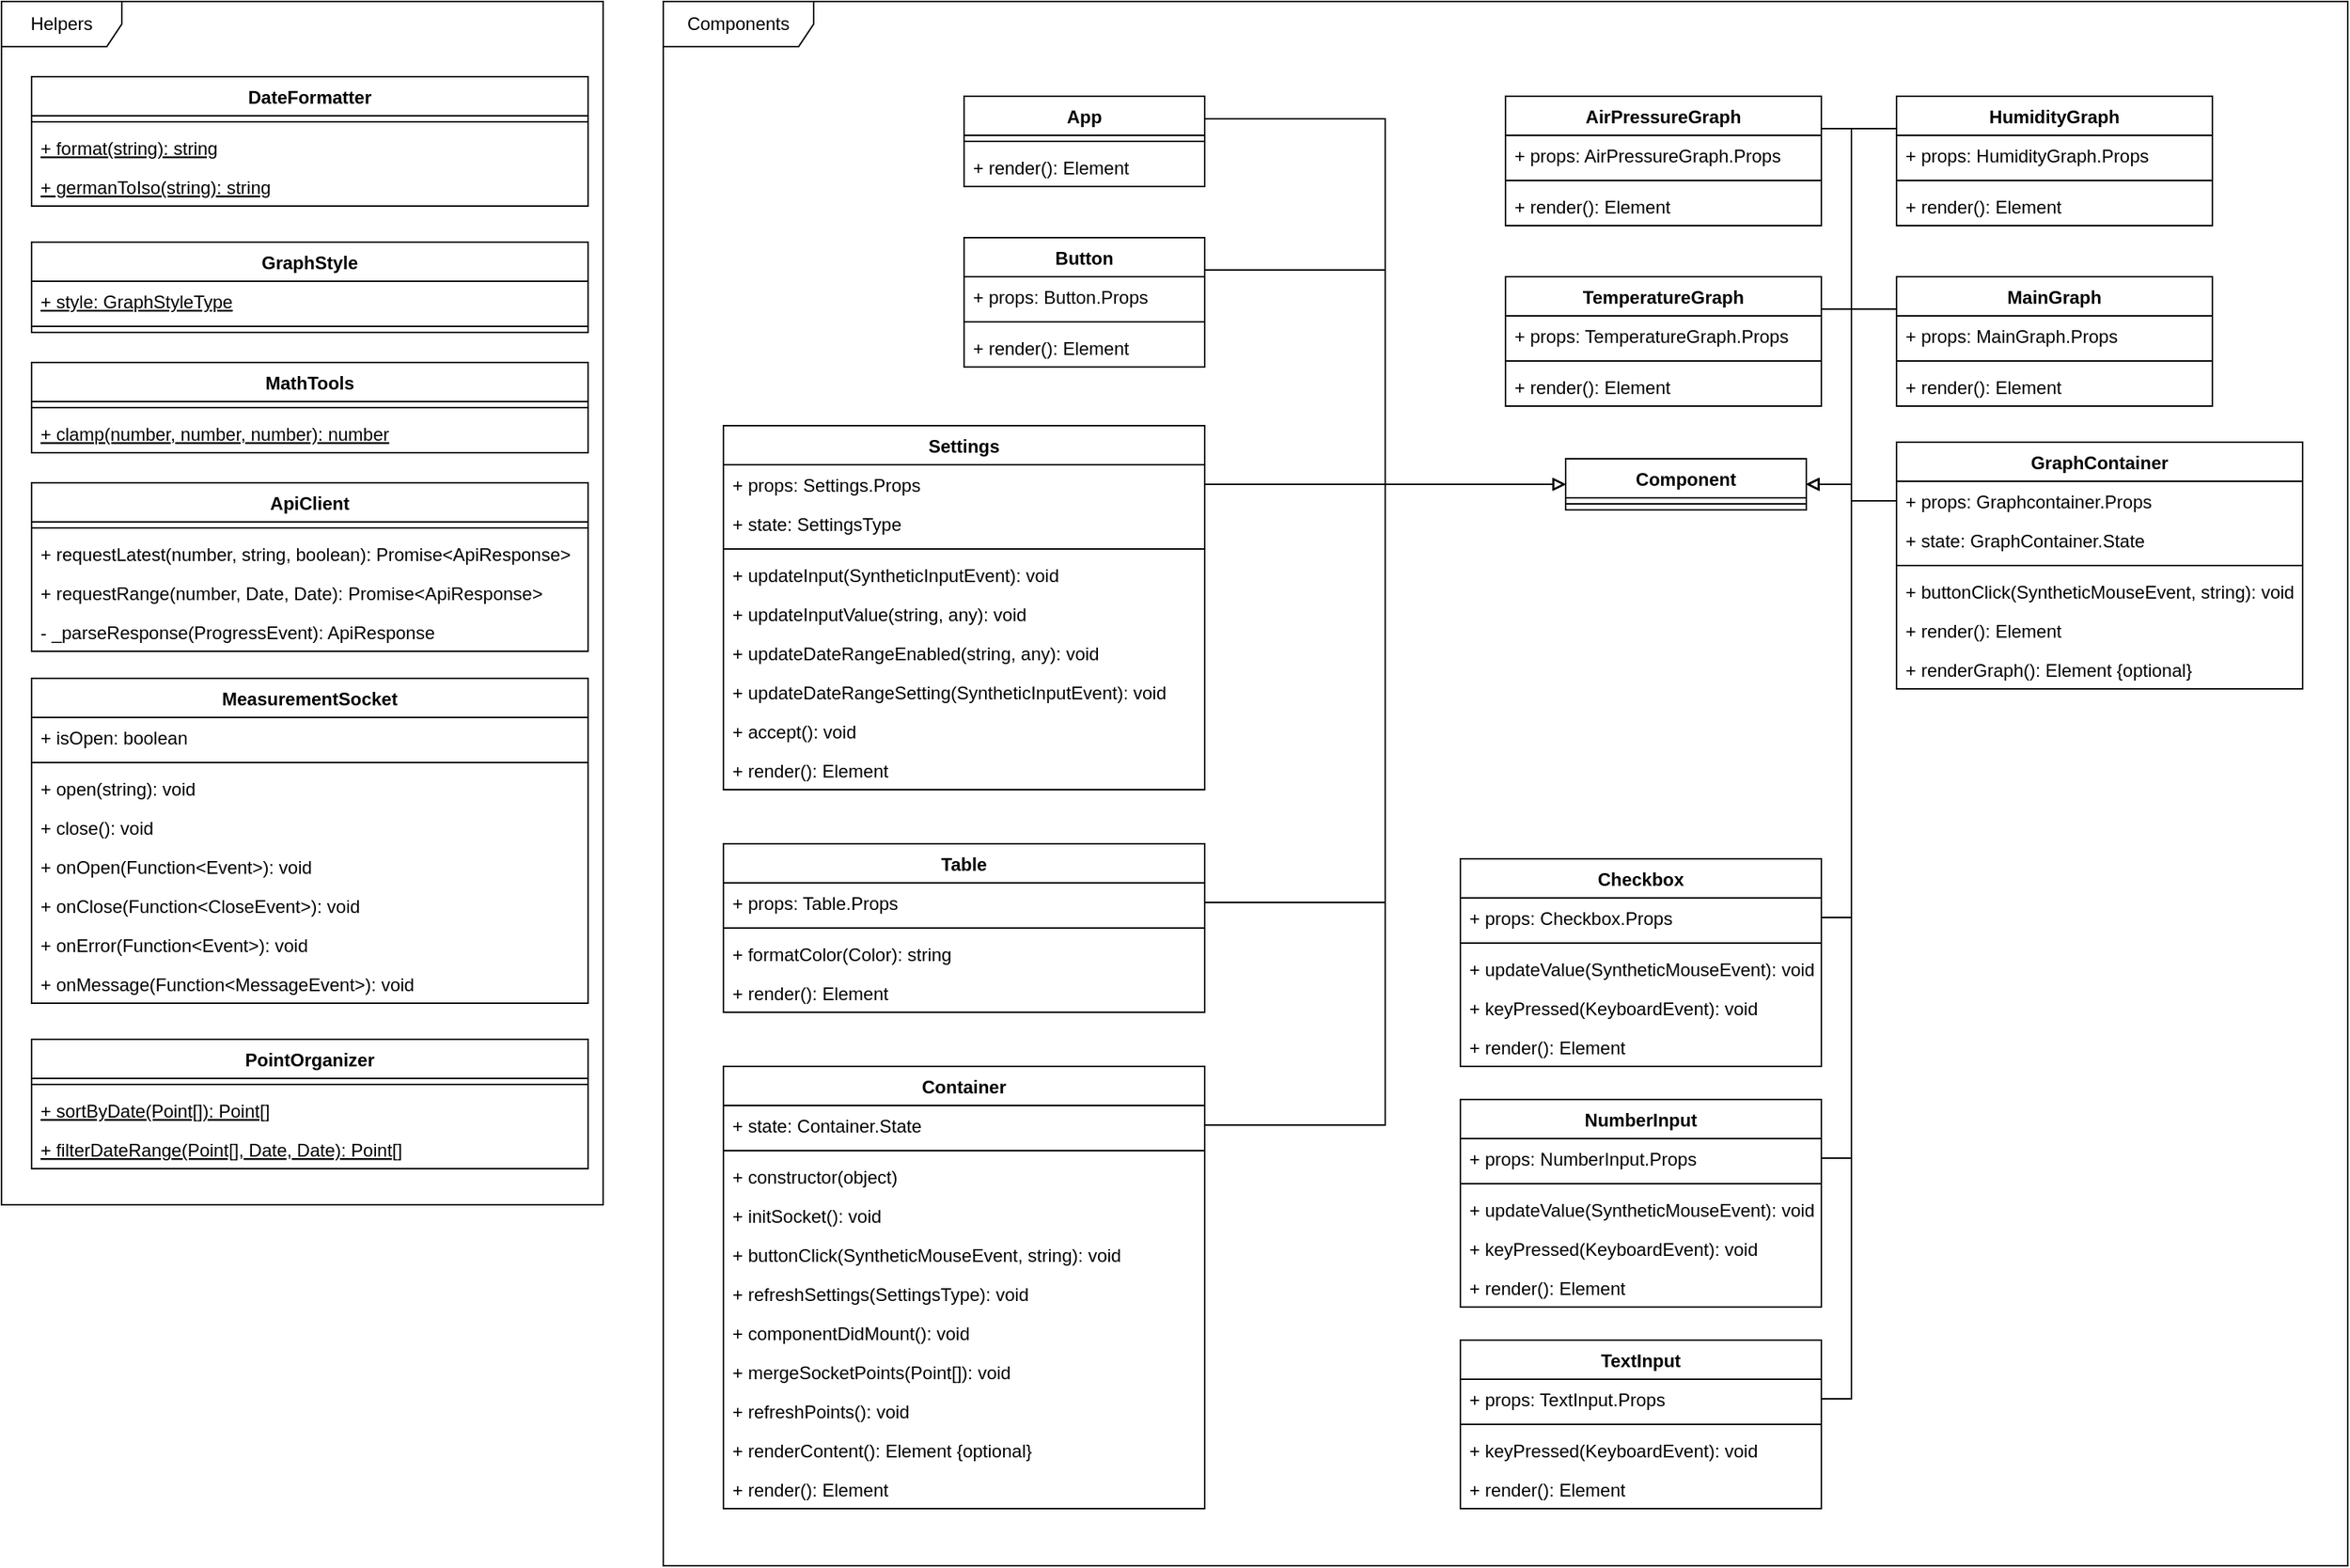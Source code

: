 <mxfile version="12.4.2" type="device" pages="1"><diagram id="Y5JDk1X9s7kf-ZVF8cac" name="Page-1"><mxGraphModel dx="1673" dy="992" grid="1" gridSize="10" guides="1" tooltips="1" connect="1" arrows="1" fold="1" page="1" pageScale="1" pageWidth="827" pageHeight="1169" math="0" shadow="0"><root><mxCell id="0"/><mxCell id="1" parent="0"/><mxCell id="gmpoMvzD34xfM6ZHjGDd-122" value="Components" style="shape=umlFrame;whiteSpace=wrap;html=1;width=100;height=30;" parent="1" vertex="1"><mxGeometry x="480" y="40" width="1120" height="1040" as="geometry"/></mxCell><mxCell id="DMxlFu4Lc_HqKLBhKzL7-1" value="Helpers" style="shape=umlFrame;whiteSpace=wrap;html=1;width=80;height=30;" parent="1" vertex="1"><mxGeometry x="40" y="40" width="400" height="800" as="geometry"/></mxCell><mxCell id="DMxlFu4Lc_HqKLBhKzL7-2" value="ApiClient" style="swimlane;fontStyle=1;align=center;verticalAlign=top;childLayout=stackLayout;horizontal=1;startSize=26;horizontalStack=0;resizeParent=1;resizeParentMax=0;resizeLast=0;collapsible=1;marginBottom=0;" parent="1" vertex="1"><mxGeometry x="60" y="360" width="370" height="112" as="geometry"/></mxCell><mxCell id="DMxlFu4Lc_HqKLBhKzL7-4" value="" style="line;strokeWidth=1;fillColor=none;align=left;verticalAlign=middle;spacingTop=-1;spacingLeft=3;spacingRight=3;rotatable=0;labelPosition=right;points=[];portConstraint=eastwest;" parent="DMxlFu4Lc_HqKLBhKzL7-2" vertex="1"><mxGeometry y="26" width="370" height="8" as="geometry"/></mxCell><mxCell id="DMxlFu4Lc_HqKLBhKzL7-5" value="+ requestLatest(number, string, boolean): Promise&lt;ApiResponse&gt;" style="text;strokeColor=none;fillColor=none;align=left;verticalAlign=top;spacingLeft=4;spacingRight=4;overflow=hidden;rotatable=0;points=[[0,0.5],[1,0.5]];portConstraint=eastwest;" parent="DMxlFu4Lc_HqKLBhKzL7-2" vertex="1"><mxGeometry y="34" width="370" height="26" as="geometry"/></mxCell><mxCell id="gmpoMvzD34xfM6ZHjGDd-1" value="+ requestRange(number, Date, Date): Promise&lt;ApiResponse&gt;" style="text;strokeColor=none;fillColor=none;align=left;verticalAlign=top;spacingLeft=4;spacingRight=4;overflow=hidden;rotatable=0;points=[[0,0.5],[1,0.5]];portConstraint=eastwest;" parent="DMxlFu4Lc_HqKLBhKzL7-2" vertex="1"><mxGeometry y="60" width="370" height="26" as="geometry"/></mxCell><mxCell id="DMxlFu4Lc_HqKLBhKzL7-6" value="- _parseResponse(ProgressEvent): ApiResponse" style="text;strokeColor=none;fillColor=none;align=left;verticalAlign=top;spacingLeft=4;spacingRight=4;overflow=hidden;rotatable=0;points=[[0,0.5],[1,0.5]];portConstraint=eastwest;" parent="DMxlFu4Lc_HqKLBhKzL7-2" vertex="1"><mxGeometry y="86" width="370" height="26" as="geometry"/></mxCell><mxCell id="DMxlFu4Lc_HqKLBhKzL7-7" value="DateFormatter" style="swimlane;fontStyle=1;align=center;verticalAlign=top;childLayout=stackLayout;horizontal=1;startSize=26;horizontalStack=0;resizeParent=1;resizeParentMax=0;resizeLast=0;collapsible=1;marginBottom=0;" parent="1" vertex="1"><mxGeometry x="60" y="90" width="370" height="86" as="geometry"/></mxCell><mxCell id="DMxlFu4Lc_HqKLBhKzL7-8" value="" style="line;strokeWidth=1;fillColor=none;align=left;verticalAlign=middle;spacingTop=-1;spacingLeft=3;spacingRight=3;rotatable=0;labelPosition=right;points=[];portConstraint=eastwest;" parent="DMxlFu4Lc_HqKLBhKzL7-7" vertex="1"><mxGeometry y="26" width="370" height="8" as="geometry"/></mxCell><mxCell id="DMxlFu4Lc_HqKLBhKzL7-9" value="+ format(string): string" style="text;strokeColor=none;fillColor=none;align=left;verticalAlign=top;spacingLeft=4;spacingRight=4;overflow=hidden;rotatable=0;points=[[0,0.5],[1,0.5]];portConstraint=eastwest;fontStyle=4" parent="DMxlFu4Lc_HqKLBhKzL7-7" vertex="1"><mxGeometry y="34" width="370" height="26" as="geometry"/></mxCell><mxCell id="Iadc2TADPZx66flBEOhy-1" value="+ germanToIso(string): string" style="text;strokeColor=none;fillColor=none;align=left;verticalAlign=top;spacingLeft=4;spacingRight=4;overflow=hidden;rotatable=0;points=[[0,0.5],[1,0.5]];portConstraint=eastwest;fontStyle=4" parent="DMxlFu4Lc_HqKLBhKzL7-7" vertex="1"><mxGeometry y="60" width="370" height="26" as="geometry"/></mxCell><mxCell id="DMxlFu4Lc_HqKLBhKzL7-11" value="GraphStyle" style="swimlane;fontStyle=1;align=center;verticalAlign=top;childLayout=stackLayout;horizontal=1;startSize=26;horizontalStack=0;resizeParent=1;resizeParentMax=0;resizeLast=0;collapsible=1;marginBottom=0;" parent="1" vertex="1"><mxGeometry x="60" y="200" width="370" height="60" as="geometry"/></mxCell><mxCell id="DMxlFu4Lc_HqKLBhKzL7-13" value="+ style: GraphStyleType" style="text;strokeColor=none;fillColor=none;align=left;verticalAlign=top;spacingLeft=4;spacingRight=4;overflow=hidden;rotatable=0;points=[[0,0.5],[1,0.5]];portConstraint=eastwest;fontStyle=4" parent="DMxlFu4Lc_HqKLBhKzL7-11" vertex="1"><mxGeometry y="26" width="370" height="26" as="geometry"/></mxCell><mxCell id="DMxlFu4Lc_HqKLBhKzL7-12" value="" style="line;strokeWidth=1;fillColor=none;align=left;verticalAlign=middle;spacingTop=-1;spacingLeft=3;spacingRight=3;rotatable=0;labelPosition=right;points=[];portConstraint=eastwest;" parent="DMxlFu4Lc_HqKLBhKzL7-11" vertex="1"><mxGeometry y="52" width="370" height="8" as="geometry"/></mxCell><mxCell id="DMxlFu4Lc_HqKLBhKzL7-14" value="MathTools" style="swimlane;fontStyle=1;align=center;verticalAlign=top;childLayout=stackLayout;horizontal=1;startSize=26;horizontalStack=0;resizeParent=1;resizeParentMax=0;resizeLast=0;collapsible=1;marginBottom=0;" parent="1" vertex="1"><mxGeometry x="60" y="280" width="370" height="60" as="geometry"/></mxCell><mxCell id="DMxlFu4Lc_HqKLBhKzL7-16" value="" style="line;strokeWidth=1;fillColor=none;align=left;verticalAlign=middle;spacingTop=-1;spacingLeft=3;spacingRight=3;rotatable=0;labelPosition=right;points=[];portConstraint=eastwest;" parent="DMxlFu4Lc_HqKLBhKzL7-14" vertex="1"><mxGeometry y="26" width="370" height="8" as="geometry"/></mxCell><mxCell id="DMxlFu4Lc_HqKLBhKzL7-15" value="+ clamp(number, number, number): number" style="text;strokeColor=none;fillColor=none;align=left;verticalAlign=top;spacingLeft=4;spacingRight=4;overflow=hidden;rotatable=0;points=[[0,0.5],[1,0.5]];portConstraint=eastwest;fontStyle=4" parent="DMxlFu4Lc_HqKLBhKzL7-14" vertex="1"><mxGeometry y="34" width="370" height="26" as="geometry"/></mxCell><mxCell id="DMxlFu4Lc_HqKLBhKzL7-17" value="MeasurementSocket" style="swimlane;fontStyle=1;align=center;verticalAlign=top;childLayout=stackLayout;horizontal=1;startSize=26;horizontalStack=0;resizeParent=1;resizeParentMax=0;resizeLast=0;collapsible=1;marginBottom=0;" parent="1" vertex="1"><mxGeometry x="60" y="490" width="370" height="216" as="geometry"/></mxCell><mxCell id="DMxlFu4Lc_HqKLBhKzL7-21" value="+ isOpen: boolean" style="text;strokeColor=none;fillColor=none;align=left;verticalAlign=top;spacingLeft=4;spacingRight=4;overflow=hidden;rotatable=0;points=[[0,0.5],[1,0.5]];portConstraint=eastwest;" parent="DMxlFu4Lc_HqKLBhKzL7-17" vertex="1"><mxGeometry y="26" width="370" height="26" as="geometry"/></mxCell><mxCell id="DMxlFu4Lc_HqKLBhKzL7-18" value="" style="line;strokeWidth=1;fillColor=none;align=left;verticalAlign=middle;spacingTop=-1;spacingLeft=3;spacingRight=3;rotatable=0;labelPosition=right;points=[];portConstraint=eastwest;" parent="DMxlFu4Lc_HqKLBhKzL7-17" vertex="1"><mxGeometry y="52" width="370" height="8" as="geometry"/></mxCell><mxCell id="DMxlFu4Lc_HqKLBhKzL7-19" value="+ open(string): void" style="text;strokeColor=none;fillColor=none;align=left;verticalAlign=top;spacingLeft=4;spacingRight=4;overflow=hidden;rotatable=0;points=[[0,0.5],[1,0.5]];portConstraint=eastwest;" parent="DMxlFu4Lc_HqKLBhKzL7-17" vertex="1"><mxGeometry y="60" width="370" height="26" as="geometry"/></mxCell><mxCell id="DMxlFu4Lc_HqKLBhKzL7-20" value="+ close(): void" style="text;strokeColor=none;fillColor=none;align=left;verticalAlign=top;spacingLeft=4;spacingRight=4;overflow=hidden;rotatable=0;points=[[0,0.5],[1,0.5]];portConstraint=eastwest;" parent="DMxlFu4Lc_HqKLBhKzL7-17" vertex="1"><mxGeometry y="86" width="370" height="26" as="geometry"/></mxCell><mxCell id="DMxlFu4Lc_HqKLBhKzL7-22" value="+ onOpen(Function&lt;Event&gt;): void" style="text;strokeColor=none;fillColor=none;align=left;verticalAlign=top;spacingLeft=4;spacingRight=4;overflow=hidden;rotatable=0;points=[[0,0.5],[1,0.5]];portConstraint=eastwest;" parent="DMxlFu4Lc_HqKLBhKzL7-17" vertex="1"><mxGeometry y="112" width="370" height="26" as="geometry"/></mxCell><mxCell id="DMxlFu4Lc_HqKLBhKzL7-26" value="+ onClose(Function&lt;CloseEvent&gt;): void" style="text;strokeColor=none;fillColor=none;align=left;verticalAlign=top;spacingLeft=4;spacingRight=4;overflow=hidden;rotatable=0;points=[[0,0.5],[1,0.5]];portConstraint=eastwest;" parent="DMxlFu4Lc_HqKLBhKzL7-17" vertex="1"><mxGeometry y="138" width="370" height="26" as="geometry"/></mxCell><mxCell id="DMxlFu4Lc_HqKLBhKzL7-27" value="+ onError(Function&lt;Event&gt;): void" style="text;strokeColor=none;fillColor=none;align=left;verticalAlign=top;spacingLeft=4;spacingRight=4;overflow=hidden;rotatable=0;points=[[0,0.5],[1,0.5]];portConstraint=eastwest;" parent="DMxlFu4Lc_HqKLBhKzL7-17" vertex="1"><mxGeometry y="164" width="370" height="26" as="geometry"/></mxCell><mxCell id="DMxlFu4Lc_HqKLBhKzL7-28" value="+ onMessage(Function&lt;MessageEvent&gt;): void" style="text;strokeColor=none;fillColor=none;align=left;verticalAlign=top;spacingLeft=4;spacingRight=4;overflow=hidden;rotatable=0;points=[[0,0.5],[1,0.5]];portConstraint=eastwest;" parent="DMxlFu4Lc_HqKLBhKzL7-17" vertex="1"><mxGeometry y="190" width="370" height="26" as="geometry"/></mxCell><mxCell id="Iadc2TADPZx66flBEOhy-2" value="PointOrganizer" style="swimlane;fontStyle=1;align=center;verticalAlign=top;childLayout=stackLayout;horizontal=1;startSize=26;horizontalStack=0;resizeParent=1;resizeParentMax=0;resizeLast=0;collapsible=1;marginBottom=0;" parent="1" vertex="1"><mxGeometry x="60" y="730" width="370" height="86" as="geometry"/></mxCell><mxCell id="Iadc2TADPZx66flBEOhy-4" value="" style="line;strokeWidth=1;fillColor=none;align=left;verticalAlign=middle;spacingTop=-1;spacingLeft=3;spacingRight=3;rotatable=0;labelPosition=right;points=[];portConstraint=eastwest;" parent="Iadc2TADPZx66flBEOhy-2" vertex="1"><mxGeometry y="26" width="370" height="8" as="geometry"/></mxCell><mxCell id="Iadc2TADPZx66flBEOhy-6" value="+ sortByDate(Point[]): Point[]" style="text;strokeColor=none;fillColor=none;align=left;verticalAlign=top;spacingLeft=4;spacingRight=4;overflow=hidden;rotatable=0;points=[[0,0.5],[1,0.5]];portConstraint=eastwest;fontStyle=4" parent="Iadc2TADPZx66flBEOhy-2" vertex="1"><mxGeometry y="34" width="370" height="26" as="geometry"/></mxCell><mxCell id="Iadc2TADPZx66flBEOhy-5" value="+ filterDateRange(Point[], Date, Date): Point[]" style="text;strokeColor=none;fillColor=none;align=left;verticalAlign=top;spacingLeft=4;spacingRight=4;overflow=hidden;rotatable=0;points=[[0,0.5],[1,0.5]];portConstraint=eastwest;fontStyle=4" parent="Iadc2TADPZx66flBEOhy-2" vertex="1"><mxGeometry y="60" width="370" height="26" as="geometry"/></mxCell><mxCell id="gmpoMvzD34xfM6ZHjGDd-126" style="edgeStyle=orthogonalEdgeStyle;rounded=0;orthogonalLoop=1;jettySize=auto;html=1;exitX=1;exitY=0.25;exitDx=0;exitDy=0;entryX=0;entryY=0.5;entryDx=0;entryDy=0;endArrow=block;endFill=0;" parent="1" source="gmpoMvzD34xfM6ZHjGDd-3" target="gmpoMvzD34xfM6ZHjGDd-11" edge="1"><mxGeometry relative="1" as="geometry"/></mxCell><mxCell id="gmpoMvzD34xfM6ZHjGDd-3" value="App" style="swimlane;fontStyle=1;align=center;verticalAlign=top;childLayout=stackLayout;horizontal=1;startSize=26;horizontalStack=0;resizeParent=1;resizeParentMax=0;resizeLast=0;collapsible=1;marginBottom=0;" parent="1" vertex="1"><mxGeometry x="680" y="103" width="160" height="60" as="geometry"/></mxCell><mxCell id="gmpoMvzD34xfM6ZHjGDd-5" value="" style="line;strokeWidth=1;fillColor=none;align=left;verticalAlign=middle;spacingTop=-1;spacingLeft=3;spacingRight=3;rotatable=0;labelPosition=right;points=[];portConstraint=eastwest;" parent="gmpoMvzD34xfM6ZHjGDd-3" vertex="1"><mxGeometry y="26" width="160" height="8" as="geometry"/></mxCell><mxCell id="gmpoMvzD34xfM6ZHjGDd-6" value="+ render(): Element" style="text;strokeColor=none;fillColor=none;align=left;verticalAlign=top;spacingLeft=4;spacingRight=4;overflow=hidden;rotatable=0;points=[[0,0.5],[1,0.5]];portConstraint=eastwest;" parent="gmpoMvzD34xfM6ZHjGDd-3" vertex="1"><mxGeometry y="34" width="160" height="26" as="geometry"/></mxCell><mxCell id="gmpoMvzD34xfM6ZHjGDd-11" value="Component" style="swimlane;fontStyle=1;align=center;verticalAlign=top;childLayout=stackLayout;horizontal=1;startSize=26;horizontalStack=0;resizeParent=1;resizeParentMax=0;resizeLast=0;collapsible=1;marginBottom=0;" parent="1" vertex="1"><mxGeometry x="1080" y="344" width="160" height="34" as="geometry"/></mxCell><mxCell id="gmpoMvzD34xfM6ZHjGDd-13" value="" style="line;strokeWidth=1;fillColor=none;align=left;verticalAlign=middle;spacingTop=-1;spacingLeft=3;spacingRight=3;rotatable=0;labelPosition=right;points=[];portConstraint=eastwest;" parent="gmpoMvzD34xfM6ZHjGDd-11" vertex="1"><mxGeometry y="26" width="160" height="8" as="geometry"/></mxCell><mxCell id="gmpoMvzD34xfM6ZHjGDd-127" style="edgeStyle=orthogonalEdgeStyle;rounded=0;orthogonalLoop=1;jettySize=auto;html=1;exitX=1;exitY=0.25;exitDx=0;exitDy=0;entryX=0;entryY=0.5;entryDx=0;entryDy=0;endArrow=block;endFill=0;" parent="1" source="gmpoMvzD34xfM6ZHjGDd-7" target="gmpoMvzD34xfM6ZHjGDd-11" edge="1"><mxGeometry relative="1" as="geometry"/></mxCell><mxCell id="gmpoMvzD34xfM6ZHjGDd-7" value="Button" style="swimlane;fontStyle=1;align=center;verticalAlign=top;childLayout=stackLayout;horizontal=1;startSize=26;horizontalStack=0;resizeParent=1;resizeParentMax=0;resizeLast=0;collapsible=1;marginBottom=0;" parent="1" vertex="1"><mxGeometry x="680" y="197" width="160" height="86" as="geometry"/></mxCell><mxCell id="gmpoMvzD34xfM6ZHjGDd-8" value="+ props: Button.Props" style="text;strokeColor=none;fillColor=none;align=left;verticalAlign=top;spacingLeft=4;spacingRight=4;overflow=hidden;rotatable=0;points=[[0,0.5],[1,0.5]];portConstraint=eastwest;" parent="gmpoMvzD34xfM6ZHjGDd-7" vertex="1"><mxGeometry y="26" width="160" height="26" as="geometry"/></mxCell><mxCell id="gmpoMvzD34xfM6ZHjGDd-9" value="" style="line;strokeWidth=1;fillColor=none;align=left;verticalAlign=middle;spacingTop=-1;spacingLeft=3;spacingRight=3;rotatable=0;labelPosition=right;points=[];portConstraint=eastwest;" parent="gmpoMvzD34xfM6ZHjGDd-7" vertex="1"><mxGeometry y="52" width="160" height="8" as="geometry"/></mxCell><mxCell id="gmpoMvzD34xfM6ZHjGDd-10" value="+ render(): Element" style="text;strokeColor=none;fillColor=none;align=left;verticalAlign=top;spacingLeft=4;spacingRight=4;overflow=hidden;rotatable=0;points=[[0,0.5],[1,0.5]];portConstraint=eastwest;" parent="gmpoMvzD34xfM6ZHjGDd-7" vertex="1"><mxGeometry y="60" width="160" height="26" as="geometry"/></mxCell><mxCell id="gmpoMvzD34xfM6ZHjGDd-22" value="Settings" style="swimlane;fontStyle=1;align=center;verticalAlign=top;childLayout=stackLayout;horizontal=1;startSize=26;horizontalStack=0;resizeParent=1;resizeParentMax=0;resizeLast=0;collapsible=1;marginBottom=0;" parent="1" vertex="1"><mxGeometry x="520" y="322" width="320" height="242" as="geometry"/></mxCell><mxCell id="gmpoMvzD34xfM6ZHjGDd-23" value="+ props: Settings.Props" style="text;strokeColor=none;fillColor=none;align=left;verticalAlign=top;spacingLeft=4;spacingRight=4;overflow=hidden;rotatable=0;points=[[0,0.5],[1,0.5]];portConstraint=eastwest;" parent="gmpoMvzD34xfM6ZHjGDd-22" vertex="1"><mxGeometry y="26" width="320" height="26" as="geometry"/></mxCell><mxCell id="gmpoMvzD34xfM6ZHjGDd-26" value="+ state: SettingsType" style="text;strokeColor=none;fillColor=none;align=left;verticalAlign=top;spacingLeft=4;spacingRight=4;overflow=hidden;rotatable=0;points=[[0,0.5],[1,0.5]];portConstraint=eastwest;" parent="gmpoMvzD34xfM6ZHjGDd-22" vertex="1"><mxGeometry y="52" width="320" height="26" as="geometry"/></mxCell><mxCell id="gmpoMvzD34xfM6ZHjGDd-24" value="" style="line;strokeWidth=1;fillColor=none;align=left;verticalAlign=middle;spacingTop=-1;spacingLeft=3;spacingRight=3;rotatable=0;labelPosition=right;points=[];portConstraint=eastwest;" parent="gmpoMvzD34xfM6ZHjGDd-22" vertex="1"><mxGeometry y="78" width="320" height="8" as="geometry"/></mxCell><mxCell id="gmpoMvzD34xfM6ZHjGDd-25" value="+ updateInput(SyntheticInputEvent): void" style="text;strokeColor=none;fillColor=none;align=left;verticalAlign=top;spacingLeft=4;spacingRight=4;overflow=hidden;rotatable=0;points=[[0,0.5],[1,0.5]];portConstraint=eastwest;" parent="gmpoMvzD34xfM6ZHjGDd-22" vertex="1"><mxGeometry y="86" width="320" height="26" as="geometry"/></mxCell><mxCell id="gmpoMvzD34xfM6ZHjGDd-81" value="+ updateInputValue(string, any): void" style="text;strokeColor=none;fillColor=none;align=left;verticalAlign=top;spacingLeft=4;spacingRight=4;overflow=hidden;rotatable=0;points=[[0,0.5],[1,0.5]];portConstraint=eastwest;" parent="gmpoMvzD34xfM6ZHjGDd-22" vertex="1"><mxGeometry y="112" width="320" height="26" as="geometry"/></mxCell><mxCell id="gmpoMvzD34xfM6ZHjGDd-82" value="+ updateDateRangeEnabled(string, any): void" style="text;strokeColor=none;fillColor=none;align=left;verticalAlign=top;spacingLeft=4;spacingRight=4;overflow=hidden;rotatable=0;points=[[0,0.5],[1,0.5]];portConstraint=eastwest;" parent="gmpoMvzD34xfM6ZHjGDd-22" vertex="1"><mxGeometry y="138" width="320" height="26" as="geometry"/></mxCell><mxCell id="gmpoMvzD34xfM6ZHjGDd-83" value="+ updateDateRangeSetting(SyntheticInputEvent): void" style="text;strokeColor=none;fillColor=none;align=left;verticalAlign=top;spacingLeft=4;spacingRight=4;overflow=hidden;rotatable=0;points=[[0,0.5],[1,0.5]];portConstraint=eastwest;" parent="gmpoMvzD34xfM6ZHjGDd-22" vertex="1"><mxGeometry y="164" width="320" height="26" as="geometry"/></mxCell><mxCell id="gmpoMvzD34xfM6ZHjGDd-84" value="+ accept(): void" style="text;strokeColor=none;fillColor=none;align=left;verticalAlign=top;spacingLeft=4;spacingRight=4;overflow=hidden;rotatable=0;points=[[0,0.5],[1,0.5]];portConstraint=eastwest;" parent="gmpoMvzD34xfM6ZHjGDd-22" vertex="1"><mxGeometry y="190" width="320" height="26" as="geometry"/></mxCell><mxCell id="gmpoMvzD34xfM6ZHjGDd-85" value="+ render(): Element" style="text;strokeColor=none;fillColor=none;align=left;verticalAlign=top;spacingLeft=4;spacingRight=4;overflow=hidden;rotatable=0;points=[[0,0.5],[1,0.5]];portConstraint=eastwest;" parent="gmpoMvzD34xfM6ZHjGDd-22" vertex="1"><mxGeometry y="216" width="320" height="26" as="geometry"/></mxCell><mxCell id="gmpoMvzD34xfM6ZHjGDd-90" value="Table" style="swimlane;fontStyle=1;align=center;verticalAlign=top;childLayout=stackLayout;horizontal=1;startSize=26;horizontalStack=0;resizeParent=1;resizeParentMax=0;resizeLast=0;collapsible=1;marginBottom=0;" parent="1" vertex="1"><mxGeometry x="520" y="600" width="320" height="112" as="geometry"/></mxCell><mxCell id="gmpoMvzD34xfM6ZHjGDd-91" value="+ props: Table.Props" style="text;strokeColor=none;fillColor=none;align=left;verticalAlign=top;spacingLeft=4;spacingRight=4;overflow=hidden;rotatable=0;points=[[0,0.5],[1,0.5]];portConstraint=eastwest;" parent="gmpoMvzD34xfM6ZHjGDd-90" vertex="1"><mxGeometry y="26" width="320" height="26" as="geometry"/></mxCell><mxCell id="gmpoMvzD34xfM6ZHjGDd-93" value="" style="line;strokeWidth=1;fillColor=none;align=left;verticalAlign=middle;spacingTop=-1;spacingLeft=3;spacingRight=3;rotatable=0;labelPosition=right;points=[];portConstraint=eastwest;" parent="gmpoMvzD34xfM6ZHjGDd-90" vertex="1"><mxGeometry y="52" width="320" height="8" as="geometry"/></mxCell><mxCell id="gmpoMvzD34xfM6ZHjGDd-94" value="+ formatColor(Color): string" style="text;strokeColor=none;fillColor=none;align=left;verticalAlign=top;spacingLeft=4;spacingRight=4;overflow=hidden;rotatable=0;points=[[0,0.5],[1,0.5]];portConstraint=eastwest;" parent="gmpoMvzD34xfM6ZHjGDd-90" vertex="1"><mxGeometry y="60" width="320" height="26" as="geometry"/></mxCell><mxCell id="gmpoMvzD34xfM6ZHjGDd-99" value="+ render(): Element" style="text;strokeColor=none;fillColor=none;align=left;verticalAlign=top;spacingLeft=4;spacingRight=4;overflow=hidden;rotatable=0;points=[[0,0.5],[1,0.5]];portConstraint=eastwest;" parent="gmpoMvzD34xfM6ZHjGDd-90" vertex="1"><mxGeometry y="86" width="320" height="26" as="geometry"/></mxCell><mxCell id="gmpoMvzD34xfM6ZHjGDd-103" value="Container" style="swimlane;fontStyle=1;align=center;verticalAlign=top;childLayout=stackLayout;horizontal=1;startSize=26;horizontalStack=0;resizeParent=1;resizeParentMax=0;resizeLast=0;collapsible=1;marginBottom=0;" parent="1" vertex="1"><mxGeometry x="520" y="748" width="320" height="294" as="geometry"/></mxCell><mxCell id="gmpoMvzD34xfM6ZHjGDd-104" value="+ state: Container.State" style="text;strokeColor=none;fillColor=none;align=left;verticalAlign=top;spacingLeft=4;spacingRight=4;overflow=hidden;rotatable=0;points=[[0,0.5],[1,0.5]];portConstraint=eastwest;" parent="gmpoMvzD34xfM6ZHjGDd-103" vertex="1"><mxGeometry y="26" width="320" height="26" as="geometry"/></mxCell><mxCell id="gmpoMvzD34xfM6ZHjGDd-105" value="" style="line;strokeWidth=1;fillColor=none;align=left;verticalAlign=middle;spacingTop=-1;spacingLeft=3;spacingRight=3;rotatable=0;labelPosition=right;points=[];portConstraint=eastwest;" parent="gmpoMvzD34xfM6ZHjGDd-103" vertex="1"><mxGeometry y="52" width="320" height="8" as="geometry"/></mxCell><mxCell id="gmpoMvzD34xfM6ZHjGDd-106" value="+ constructor(object)" style="text;strokeColor=none;fillColor=none;align=left;verticalAlign=top;spacingLeft=4;spacingRight=4;overflow=hidden;rotatable=0;points=[[0,0.5],[1,0.5]];portConstraint=eastwest;" parent="gmpoMvzD34xfM6ZHjGDd-103" vertex="1"><mxGeometry y="60" width="320" height="26" as="geometry"/></mxCell><mxCell id="gmpoMvzD34xfM6ZHjGDd-107" value="+ initSocket(): void" style="text;strokeColor=none;fillColor=none;align=left;verticalAlign=top;spacingLeft=4;spacingRight=4;overflow=hidden;rotatable=0;points=[[0,0.5],[1,0.5]];portConstraint=eastwest;" parent="gmpoMvzD34xfM6ZHjGDd-103" vertex="1"><mxGeometry y="86" width="320" height="26" as="geometry"/></mxCell><mxCell id="gmpoMvzD34xfM6ZHjGDd-108" value="+ buttonClick(SyntheticMouseEvent, string): void" style="text;strokeColor=none;fillColor=none;align=left;verticalAlign=top;spacingLeft=4;spacingRight=4;overflow=hidden;rotatable=0;points=[[0,0.5],[1,0.5]];portConstraint=eastwest;" parent="gmpoMvzD34xfM6ZHjGDd-103" vertex="1"><mxGeometry y="112" width="320" height="26" as="geometry"/></mxCell><mxCell id="gmpoMvzD34xfM6ZHjGDd-109" value="+ refreshSettings(SettingsType): void" style="text;strokeColor=none;fillColor=none;align=left;verticalAlign=top;spacingLeft=4;spacingRight=4;overflow=hidden;rotatable=0;points=[[0,0.5],[1,0.5]];portConstraint=eastwest;" parent="gmpoMvzD34xfM6ZHjGDd-103" vertex="1"><mxGeometry y="138" width="320" height="26" as="geometry"/></mxCell><mxCell id="gmpoMvzD34xfM6ZHjGDd-110" value="+ componentDidMount(): void" style="text;strokeColor=none;fillColor=none;align=left;verticalAlign=top;spacingLeft=4;spacingRight=4;overflow=hidden;rotatable=0;points=[[0,0.5],[1,0.5]];portConstraint=eastwest;" parent="gmpoMvzD34xfM6ZHjGDd-103" vertex="1"><mxGeometry y="164" width="320" height="26" as="geometry"/></mxCell><mxCell id="gmpoMvzD34xfM6ZHjGDd-111" value="+ mergeSocketPoints(Point[]): void" style="text;strokeColor=none;fillColor=none;align=left;verticalAlign=top;spacingLeft=4;spacingRight=4;overflow=hidden;rotatable=0;points=[[0,0.5],[1,0.5]];portConstraint=eastwest;" parent="gmpoMvzD34xfM6ZHjGDd-103" vertex="1"><mxGeometry y="190" width="320" height="26" as="geometry"/></mxCell><mxCell id="gmpoMvzD34xfM6ZHjGDd-112" value="+ refreshPoints(): void" style="text;strokeColor=none;fillColor=none;align=left;verticalAlign=top;spacingLeft=4;spacingRight=4;overflow=hidden;rotatable=0;points=[[0,0.5],[1,0.5]];portConstraint=eastwest;" parent="gmpoMvzD34xfM6ZHjGDd-103" vertex="1"><mxGeometry y="216" width="320" height="26" as="geometry"/></mxCell><mxCell id="gmpoMvzD34xfM6ZHjGDd-113" value="+ renderContent(): Element {optional}" style="text;strokeColor=none;fillColor=none;align=left;verticalAlign=top;spacingLeft=4;spacingRight=4;overflow=hidden;rotatable=0;points=[[0,0.5],[1,0.5]];portConstraint=eastwest;" parent="gmpoMvzD34xfM6ZHjGDd-103" vertex="1"><mxGeometry y="242" width="320" height="26" as="geometry"/></mxCell><mxCell id="gmpoMvzD34xfM6ZHjGDd-114" value="+ render(): Element" style="text;strokeColor=none;fillColor=none;align=left;verticalAlign=top;spacingLeft=4;spacingRight=4;overflow=hidden;rotatable=0;points=[[0,0.5],[1,0.5]];portConstraint=eastwest;" parent="gmpoMvzD34xfM6ZHjGDd-103" vertex="1"><mxGeometry y="268" width="320" height="26" as="geometry"/></mxCell><mxCell id="gmpoMvzD34xfM6ZHjGDd-139" style="edgeStyle=orthogonalEdgeStyle;rounded=0;orthogonalLoop=1;jettySize=auto;html=1;exitX=1;exitY=0.25;exitDx=0;exitDy=0;entryX=1;entryY=0.5;entryDx=0;entryDy=0;endArrow=block;endFill=0;" parent="1" source="gmpoMvzD34xfM6ZHjGDd-123" target="gmpoMvzD34xfM6ZHjGDd-11" edge="1"><mxGeometry relative="1" as="geometry"/></mxCell><mxCell id="gmpoMvzD34xfM6ZHjGDd-123" value="AirPressureGraph" style="swimlane;fontStyle=1;align=center;verticalAlign=top;childLayout=stackLayout;horizontal=1;startSize=26;horizontalStack=0;resizeParent=1;resizeParentMax=0;resizeLast=0;collapsible=1;marginBottom=0;" parent="1" vertex="1"><mxGeometry x="1040.0" y="103" width="210" height="86" as="geometry"/></mxCell><mxCell id="gmpoMvzD34xfM6ZHjGDd-134" value="+ props: AirPressureGraph.Props" style="text;strokeColor=none;fillColor=none;align=left;verticalAlign=top;spacingLeft=4;spacingRight=4;overflow=hidden;rotatable=0;points=[[0,0.5],[1,0.5]];portConstraint=eastwest;" parent="gmpoMvzD34xfM6ZHjGDd-123" vertex="1"><mxGeometry y="26" width="210" height="26" as="geometry"/></mxCell><mxCell id="gmpoMvzD34xfM6ZHjGDd-124" value="" style="line;strokeWidth=1;fillColor=none;align=left;verticalAlign=middle;spacingTop=-1;spacingLeft=3;spacingRight=3;rotatable=0;labelPosition=right;points=[];portConstraint=eastwest;" parent="gmpoMvzD34xfM6ZHjGDd-123" vertex="1"><mxGeometry y="52" width="210" height="8" as="geometry"/></mxCell><mxCell id="gmpoMvzD34xfM6ZHjGDd-125" value="+ render(): Element" style="text;strokeColor=none;fillColor=none;align=left;verticalAlign=top;spacingLeft=4;spacingRight=4;overflow=hidden;rotatable=0;points=[[0,0.5],[1,0.5]];portConstraint=eastwest;" parent="gmpoMvzD34xfM6ZHjGDd-123" vertex="1"><mxGeometry y="60" width="210" height="26" as="geometry"/></mxCell><mxCell id="gmpoMvzD34xfM6ZHjGDd-128" style="edgeStyle=orthogonalEdgeStyle;rounded=0;orthogonalLoop=1;jettySize=auto;html=1;exitX=1;exitY=0.5;exitDx=0;exitDy=0;entryX=0;entryY=0.5;entryDx=0;entryDy=0;endArrow=block;endFill=0;" parent="1" source="gmpoMvzD34xfM6ZHjGDd-23" target="gmpoMvzD34xfM6ZHjGDd-11" edge="1"><mxGeometry relative="1" as="geometry"/></mxCell><mxCell id="gmpoMvzD34xfM6ZHjGDd-131" style="edgeStyle=orthogonalEdgeStyle;rounded=0;orthogonalLoop=1;jettySize=auto;html=1;exitX=1;exitY=0.5;exitDx=0;exitDy=0;entryX=0;entryY=0.5;entryDx=0;entryDy=0;endArrow=block;endFill=0;" parent="1" source="gmpoMvzD34xfM6ZHjGDd-91" target="gmpoMvzD34xfM6ZHjGDd-11" edge="1"><mxGeometry relative="1" as="geometry"/></mxCell><mxCell id="gmpoMvzD34xfM6ZHjGDd-133" style="edgeStyle=orthogonalEdgeStyle;rounded=0;orthogonalLoop=1;jettySize=auto;html=1;exitX=1;exitY=0.5;exitDx=0;exitDy=0;entryX=0;entryY=0.5;entryDx=0;entryDy=0;endArrow=block;endFill=0;" parent="1" source="gmpoMvzD34xfM6ZHjGDd-104" target="gmpoMvzD34xfM6ZHjGDd-11" edge="1"><mxGeometry relative="1" as="geometry"/></mxCell><mxCell id="gmpoMvzD34xfM6ZHjGDd-141" style="edgeStyle=orthogonalEdgeStyle;rounded=0;orthogonalLoop=1;jettySize=auto;html=1;exitX=0;exitY=0.25;exitDx=0;exitDy=0;entryX=1;entryY=0.5;entryDx=0;entryDy=0;endArrow=block;endFill=0;" parent="1" source="gmpoMvzD34xfM6ZHjGDd-135" target="gmpoMvzD34xfM6ZHjGDd-11" edge="1"><mxGeometry relative="1" as="geometry"/></mxCell><mxCell id="gmpoMvzD34xfM6ZHjGDd-135" value="HumidityGraph" style="swimlane;fontStyle=1;align=center;verticalAlign=top;childLayout=stackLayout;horizontal=1;startSize=26;horizontalStack=0;resizeParent=1;resizeParentMax=0;resizeLast=0;collapsible=1;marginBottom=0;" parent="1" vertex="1"><mxGeometry x="1300.0" y="103" width="210" height="86" as="geometry"/></mxCell><mxCell id="gmpoMvzD34xfM6ZHjGDd-136" value="+ props: HumidityGraph.Props" style="text;strokeColor=none;fillColor=none;align=left;verticalAlign=top;spacingLeft=4;spacingRight=4;overflow=hidden;rotatable=0;points=[[0,0.5],[1,0.5]];portConstraint=eastwest;" parent="gmpoMvzD34xfM6ZHjGDd-135" vertex="1"><mxGeometry y="26" width="210" height="26" as="geometry"/></mxCell><mxCell id="gmpoMvzD34xfM6ZHjGDd-137" value="" style="line;strokeWidth=1;fillColor=none;align=left;verticalAlign=middle;spacingTop=-1;spacingLeft=3;spacingRight=3;rotatable=0;labelPosition=right;points=[];portConstraint=eastwest;" parent="gmpoMvzD34xfM6ZHjGDd-135" vertex="1"><mxGeometry y="52" width="210" height="8" as="geometry"/></mxCell><mxCell id="gmpoMvzD34xfM6ZHjGDd-138" value="+ render(): Element" style="text;strokeColor=none;fillColor=none;align=left;verticalAlign=top;spacingLeft=4;spacingRight=4;overflow=hidden;rotatable=0;points=[[0,0.5],[1,0.5]];portConstraint=eastwest;" parent="gmpoMvzD34xfM6ZHjGDd-135" vertex="1"><mxGeometry y="60" width="210" height="26" as="geometry"/></mxCell><mxCell id="gmpoMvzD34xfM6ZHjGDd-150" style="edgeStyle=orthogonalEdgeStyle;rounded=0;orthogonalLoop=1;jettySize=auto;html=1;exitX=1;exitY=0.25;exitDx=0;exitDy=0;entryX=1;entryY=0.5;entryDx=0;entryDy=0;endArrow=block;endFill=0;" parent="1" source="gmpoMvzD34xfM6ZHjGDd-142" target="gmpoMvzD34xfM6ZHjGDd-11" edge="1"><mxGeometry relative="1" as="geometry"/></mxCell><mxCell id="gmpoMvzD34xfM6ZHjGDd-142" value="TemperatureGraph" style="swimlane;fontStyle=1;align=center;verticalAlign=top;childLayout=stackLayout;horizontal=1;startSize=26;horizontalStack=0;resizeParent=1;resizeParentMax=0;resizeLast=0;collapsible=1;marginBottom=0;" parent="1" vertex="1"><mxGeometry x="1040.0" y="223" width="210" height="86" as="geometry"/></mxCell><mxCell id="gmpoMvzD34xfM6ZHjGDd-143" value="+ props: TemperatureGraph.Props" style="text;strokeColor=none;fillColor=none;align=left;verticalAlign=top;spacingLeft=4;spacingRight=4;overflow=hidden;rotatable=0;points=[[0,0.5],[1,0.5]];portConstraint=eastwest;" parent="gmpoMvzD34xfM6ZHjGDd-142" vertex="1"><mxGeometry y="26" width="210" height="26" as="geometry"/></mxCell><mxCell id="gmpoMvzD34xfM6ZHjGDd-144" value="" style="line;strokeWidth=1;fillColor=none;align=left;verticalAlign=middle;spacingTop=-1;spacingLeft=3;spacingRight=3;rotatable=0;labelPosition=right;points=[];portConstraint=eastwest;" parent="gmpoMvzD34xfM6ZHjGDd-142" vertex="1"><mxGeometry y="52" width="210" height="8" as="geometry"/></mxCell><mxCell id="gmpoMvzD34xfM6ZHjGDd-145" value="+ render(): Element" style="text;strokeColor=none;fillColor=none;align=left;verticalAlign=top;spacingLeft=4;spacingRight=4;overflow=hidden;rotatable=0;points=[[0,0.5],[1,0.5]];portConstraint=eastwest;" parent="gmpoMvzD34xfM6ZHjGDd-142" vertex="1"><mxGeometry y="60" width="210" height="26" as="geometry"/></mxCell><mxCell id="gmpoMvzD34xfM6ZHjGDd-151" style="edgeStyle=orthogonalEdgeStyle;rounded=0;orthogonalLoop=1;jettySize=auto;html=1;exitX=0;exitY=0.25;exitDx=0;exitDy=0;entryX=1;entryY=0.5;entryDx=0;entryDy=0;endArrow=block;endFill=0;" parent="1" source="gmpoMvzD34xfM6ZHjGDd-146" target="gmpoMvzD34xfM6ZHjGDd-11" edge="1"><mxGeometry relative="1" as="geometry"/></mxCell><mxCell id="gmpoMvzD34xfM6ZHjGDd-146" value="MainGraph" style="swimlane;fontStyle=1;align=center;verticalAlign=top;childLayout=stackLayout;horizontal=1;startSize=26;horizontalStack=0;resizeParent=1;resizeParentMax=0;resizeLast=0;collapsible=1;marginBottom=0;" parent="1" vertex="1"><mxGeometry x="1300.0" y="223" width="210" height="86" as="geometry"/></mxCell><mxCell id="gmpoMvzD34xfM6ZHjGDd-147" value="+ props: MainGraph.Props" style="text;strokeColor=none;fillColor=none;align=left;verticalAlign=top;spacingLeft=4;spacingRight=4;overflow=hidden;rotatable=0;points=[[0,0.5],[1,0.5]];portConstraint=eastwest;" parent="gmpoMvzD34xfM6ZHjGDd-146" vertex="1"><mxGeometry y="26" width="210" height="26" as="geometry"/></mxCell><mxCell id="gmpoMvzD34xfM6ZHjGDd-148" value="" style="line;strokeWidth=1;fillColor=none;align=left;verticalAlign=middle;spacingTop=-1;spacingLeft=3;spacingRight=3;rotatable=0;labelPosition=right;points=[];portConstraint=eastwest;" parent="gmpoMvzD34xfM6ZHjGDd-146" vertex="1"><mxGeometry y="52" width="210" height="8" as="geometry"/></mxCell><mxCell id="gmpoMvzD34xfM6ZHjGDd-149" value="+ render(): Element" style="text;strokeColor=none;fillColor=none;align=left;verticalAlign=top;spacingLeft=4;spacingRight=4;overflow=hidden;rotatable=0;points=[[0,0.5],[1,0.5]];portConstraint=eastwest;" parent="gmpoMvzD34xfM6ZHjGDd-146" vertex="1"><mxGeometry y="60" width="210" height="26" as="geometry"/></mxCell><mxCell id="gmpoMvzD34xfM6ZHjGDd-152" value="GraphContainer" style="swimlane;fontStyle=1;align=center;verticalAlign=top;childLayout=stackLayout;horizontal=1;startSize=26;horizontalStack=0;resizeParent=1;resizeParentMax=0;resizeLast=0;collapsible=1;marginBottom=0;" parent="1" vertex="1"><mxGeometry x="1300" y="333" width="270" height="164" as="geometry"/></mxCell><mxCell id="gmpoMvzD34xfM6ZHjGDd-153" value="+ props: Graphcontainer.Props" style="text;strokeColor=none;fillColor=none;align=left;verticalAlign=top;spacingLeft=4;spacingRight=4;overflow=hidden;rotatable=0;points=[[0,0.5],[1,0.5]];portConstraint=eastwest;" parent="gmpoMvzD34xfM6ZHjGDd-152" vertex="1"><mxGeometry y="26" width="270" height="26" as="geometry"/></mxCell><mxCell id="gmpoMvzD34xfM6ZHjGDd-157" value="+ state: GraphContainer.State" style="text;strokeColor=none;fillColor=none;align=left;verticalAlign=top;spacingLeft=4;spacingRight=4;overflow=hidden;rotatable=0;points=[[0,0.5],[1,0.5]];portConstraint=eastwest;" parent="gmpoMvzD34xfM6ZHjGDd-152" vertex="1"><mxGeometry y="52" width="270" height="26" as="geometry"/></mxCell><mxCell id="gmpoMvzD34xfM6ZHjGDd-154" value="" style="line;strokeWidth=1;fillColor=none;align=left;verticalAlign=middle;spacingTop=-1;spacingLeft=3;spacingRight=3;rotatable=0;labelPosition=right;points=[];portConstraint=eastwest;" parent="gmpoMvzD34xfM6ZHjGDd-152" vertex="1"><mxGeometry y="78" width="270" height="8" as="geometry"/></mxCell><mxCell id="gmpoMvzD34xfM6ZHjGDd-155" value="+ buttonClick(SyntheticMouseEvent, string): void" style="text;strokeColor=none;fillColor=none;align=left;verticalAlign=top;spacingLeft=4;spacingRight=4;overflow=hidden;rotatable=0;points=[[0,0.5],[1,0.5]];portConstraint=eastwest;" parent="gmpoMvzD34xfM6ZHjGDd-152" vertex="1"><mxGeometry y="86" width="270" height="26" as="geometry"/></mxCell><mxCell id="gmpoMvzD34xfM6ZHjGDd-159" value="+ render(): Element" style="text;strokeColor=none;fillColor=none;align=left;verticalAlign=top;spacingLeft=4;spacingRight=4;overflow=hidden;rotatable=0;points=[[0,0.5],[1,0.5]];portConstraint=eastwest;" parent="gmpoMvzD34xfM6ZHjGDd-152" vertex="1"><mxGeometry y="112" width="270" height="26" as="geometry"/></mxCell><mxCell id="gmpoMvzD34xfM6ZHjGDd-160" value="+ renderGraph(): Element {optional}" style="text;strokeColor=none;fillColor=none;align=left;verticalAlign=top;spacingLeft=4;spacingRight=4;overflow=hidden;rotatable=0;points=[[0,0.5],[1,0.5]];portConstraint=eastwest;" parent="gmpoMvzD34xfM6ZHjGDd-152" vertex="1"><mxGeometry y="138" width="270" height="26" as="geometry"/></mxCell><mxCell id="gmpoMvzD34xfM6ZHjGDd-158" style="edgeStyle=orthogonalEdgeStyle;rounded=0;orthogonalLoop=1;jettySize=auto;html=1;exitX=0;exitY=0.5;exitDx=0;exitDy=0;entryX=1;entryY=0.5;entryDx=0;entryDy=0;endArrow=block;endFill=0;" parent="1" source="gmpoMvzD34xfM6ZHjGDd-153" target="gmpoMvzD34xfM6ZHjGDd-11" edge="1"><mxGeometry relative="1" as="geometry"/></mxCell><mxCell id="gmpoMvzD34xfM6ZHjGDd-163" value="Checkbox" style="swimlane;fontStyle=1;align=center;verticalAlign=top;childLayout=stackLayout;horizontal=1;startSize=26;horizontalStack=0;resizeParent=1;resizeParentMax=0;resizeLast=0;collapsible=1;marginBottom=0;" parent="1" vertex="1"><mxGeometry x="1010" y="610" width="240" height="138" as="geometry"/></mxCell><mxCell id="gmpoMvzD34xfM6ZHjGDd-164" value="+ props: Checkbox.Props" style="text;strokeColor=none;fillColor=none;align=left;verticalAlign=top;spacingLeft=4;spacingRight=4;overflow=hidden;rotatable=0;points=[[0,0.5],[1,0.5]];portConstraint=eastwest;" parent="gmpoMvzD34xfM6ZHjGDd-163" vertex="1"><mxGeometry y="26" width="240" height="26" as="geometry"/></mxCell><mxCell id="gmpoMvzD34xfM6ZHjGDd-165" value="" style="line;strokeWidth=1;fillColor=none;align=left;verticalAlign=middle;spacingTop=-1;spacingLeft=3;spacingRight=3;rotatable=0;labelPosition=right;points=[];portConstraint=eastwest;" parent="gmpoMvzD34xfM6ZHjGDd-163" vertex="1"><mxGeometry y="52" width="240" height="8" as="geometry"/></mxCell><mxCell id="gmpoMvzD34xfM6ZHjGDd-166" value="+ updateValue(SyntheticMouseEvent): void" style="text;strokeColor=none;fillColor=none;align=left;verticalAlign=top;spacingLeft=4;spacingRight=4;overflow=hidden;rotatable=0;points=[[0,0.5],[1,0.5]];portConstraint=eastwest;" parent="gmpoMvzD34xfM6ZHjGDd-163" vertex="1"><mxGeometry y="60" width="240" height="26" as="geometry"/></mxCell><mxCell id="gmpoMvzD34xfM6ZHjGDd-167" value="+ keyPressed(KeyboardEvent): void" style="text;strokeColor=none;fillColor=none;align=left;verticalAlign=top;spacingLeft=4;spacingRight=4;overflow=hidden;rotatable=0;points=[[0,0.5],[1,0.5]];portConstraint=eastwest;" parent="gmpoMvzD34xfM6ZHjGDd-163" vertex="1"><mxGeometry y="86" width="240" height="26" as="geometry"/></mxCell><mxCell id="gmpoMvzD34xfM6ZHjGDd-168" value="+ render(): Element" style="text;strokeColor=none;fillColor=none;align=left;verticalAlign=top;spacingLeft=4;spacingRight=4;overflow=hidden;rotatable=0;points=[[0,0.5],[1,0.5]];portConstraint=eastwest;" parent="gmpoMvzD34xfM6ZHjGDd-163" vertex="1"><mxGeometry y="112" width="240" height="26" as="geometry"/></mxCell><mxCell id="gmpoMvzD34xfM6ZHjGDd-169" style="edgeStyle=orthogonalEdgeStyle;rounded=0;orthogonalLoop=1;jettySize=auto;html=1;exitX=1;exitY=0.5;exitDx=0;exitDy=0;entryX=1;entryY=0.5;entryDx=0;entryDy=0;endArrow=block;endFill=0;" parent="1" source="gmpoMvzD34xfM6ZHjGDd-164" target="gmpoMvzD34xfM6ZHjGDd-11" edge="1"><mxGeometry relative="1" as="geometry"/></mxCell><mxCell id="gmpoMvzD34xfM6ZHjGDd-170" value="NumberInput" style="swimlane;fontStyle=1;align=center;verticalAlign=top;childLayout=stackLayout;horizontal=1;startSize=26;horizontalStack=0;resizeParent=1;resizeParentMax=0;resizeLast=0;collapsible=1;marginBottom=0;" parent="1" vertex="1"><mxGeometry x="1010" y="770" width="240" height="138" as="geometry"/></mxCell><mxCell id="gmpoMvzD34xfM6ZHjGDd-171" value="+ props: NumberInput.Props" style="text;strokeColor=none;fillColor=none;align=left;verticalAlign=top;spacingLeft=4;spacingRight=4;overflow=hidden;rotatable=0;points=[[0,0.5],[1,0.5]];portConstraint=eastwest;" parent="gmpoMvzD34xfM6ZHjGDd-170" vertex="1"><mxGeometry y="26" width="240" height="26" as="geometry"/></mxCell><mxCell id="gmpoMvzD34xfM6ZHjGDd-172" value="" style="line;strokeWidth=1;fillColor=none;align=left;verticalAlign=middle;spacingTop=-1;spacingLeft=3;spacingRight=3;rotatable=0;labelPosition=right;points=[];portConstraint=eastwest;" parent="gmpoMvzD34xfM6ZHjGDd-170" vertex="1"><mxGeometry y="52" width="240" height="8" as="geometry"/></mxCell><mxCell id="gmpoMvzD34xfM6ZHjGDd-173" value="+ updateValue(SyntheticMouseEvent): void" style="text;strokeColor=none;fillColor=none;align=left;verticalAlign=top;spacingLeft=4;spacingRight=4;overflow=hidden;rotatable=0;points=[[0,0.5],[1,0.5]];portConstraint=eastwest;" parent="gmpoMvzD34xfM6ZHjGDd-170" vertex="1"><mxGeometry y="60" width="240" height="26" as="geometry"/></mxCell><mxCell id="gmpoMvzD34xfM6ZHjGDd-174" value="+ keyPressed(KeyboardEvent): void" style="text;strokeColor=none;fillColor=none;align=left;verticalAlign=top;spacingLeft=4;spacingRight=4;overflow=hidden;rotatable=0;points=[[0,0.5],[1,0.5]];portConstraint=eastwest;" parent="gmpoMvzD34xfM6ZHjGDd-170" vertex="1"><mxGeometry y="86" width="240" height="26" as="geometry"/></mxCell><mxCell id="gmpoMvzD34xfM6ZHjGDd-175" value="+ render(): Element" style="text;strokeColor=none;fillColor=none;align=left;verticalAlign=top;spacingLeft=4;spacingRight=4;overflow=hidden;rotatable=0;points=[[0,0.5],[1,0.5]];portConstraint=eastwest;" parent="gmpoMvzD34xfM6ZHjGDd-170" vertex="1"><mxGeometry y="112" width="240" height="26" as="geometry"/></mxCell><mxCell id="gmpoMvzD34xfM6ZHjGDd-176" value="TextInput" style="swimlane;fontStyle=1;align=center;verticalAlign=top;childLayout=stackLayout;horizontal=1;startSize=26;horizontalStack=0;resizeParent=1;resizeParentMax=0;resizeLast=0;collapsible=1;marginBottom=0;" parent="1" vertex="1"><mxGeometry x="1010" y="930" width="240" height="112" as="geometry"/></mxCell><mxCell id="gmpoMvzD34xfM6ZHjGDd-177" value="+ props: TextInput.Props" style="text;strokeColor=none;fillColor=none;align=left;verticalAlign=top;spacingLeft=4;spacingRight=4;overflow=hidden;rotatable=0;points=[[0,0.5],[1,0.5]];portConstraint=eastwest;" parent="gmpoMvzD34xfM6ZHjGDd-176" vertex="1"><mxGeometry y="26" width="240" height="26" as="geometry"/></mxCell><mxCell id="gmpoMvzD34xfM6ZHjGDd-178" value="" style="line;strokeWidth=1;fillColor=none;align=left;verticalAlign=middle;spacingTop=-1;spacingLeft=3;spacingRight=3;rotatable=0;labelPosition=right;points=[];portConstraint=eastwest;" parent="gmpoMvzD34xfM6ZHjGDd-176" vertex="1"><mxGeometry y="52" width="240" height="8" as="geometry"/></mxCell><mxCell id="gmpoMvzD34xfM6ZHjGDd-180" value="+ keyPressed(KeyboardEvent): void" style="text;strokeColor=none;fillColor=none;align=left;verticalAlign=top;spacingLeft=4;spacingRight=4;overflow=hidden;rotatable=0;points=[[0,0.5],[1,0.5]];portConstraint=eastwest;" parent="gmpoMvzD34xfM6ZHjGDd-176" vertex="1"><mxGeometry y="60" width="240" height="26" as="geometry"/></mxCell><mxCell id="gmpoMvzD34xfM6ZHjGDd-181" value="+ render(): Element" style="text;strokeColor=none;fillColor=none;align=left;verticalAlign=top;spacingLeft=4;spacingRight=4;overflow=hidden;rotatable=0;points=[[0,0.5],[1,0.5]];portConstraint=eastwest;" parent="gmpoMvzD34xfM6ZHjGDd-176" vertex="1"><mxGeometry y="86" width="240" height="26" as="geometry"/></mxCell><mxCell id="gmpoMvzD34xfM6ZHjGDd-182" style="edgeStyle=orthogonalEdgeStyle;rounded=0;orthogonalLoop=1;jettySize=auto;html=1;exitX=1;exitY=0.5;exitDx=0;exitDy=0;entryX=1;entryY=0.5;entryDx=0;entryDy=0;endArrow=block;endFill=0;" parent="1" source="gmpoMvzD34xfM6ZHjGDd-171" target="gmpoMvzD34xfM6ZHjGDd-11" edge="1"><mxGeometry relative="1" as="geometry"/></mxCell><mxCell id="gmpoMvzD34xfM6ZHjGDd-183" style="edgeStyle=orthogonalEdgeStyle;rounded=0;orthogonalLoop=1;jettySize=auto;html=1;exitX=1;exitY=0.5;exitDx=0;exitDy=0;entryX=1;entryY=0.5;entryDx=0;entryDy=0;endArrow=block;endFill=0;" parent="1" source="gmpoMvzD34xfM6ZHjGDd-177" target="gmpoMvzD34xfM6ZHjGDd-11" edge="1"><mxGeometry relative="1" as="geometry"/></mxCell></root></mxGraphModel></diagram></mxfile>